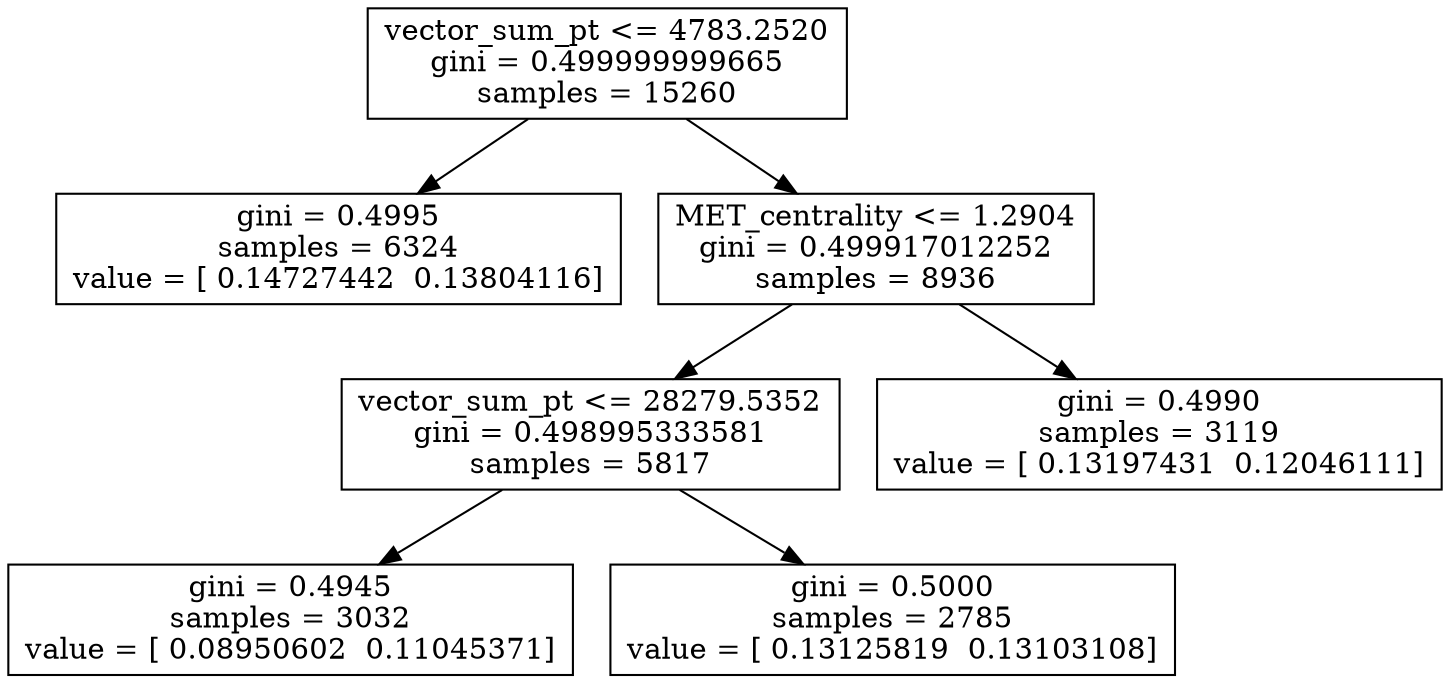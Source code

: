 digraph Tree {
0 [label="vector_sum_pt <= 4783.2520\ngini = 0.499999999665\nsamples = 15260", shape="box"] ;
1 [label="gini = 0.4995\nsamples = 6324\nvalue = [ 0.14727442  0.13804116]", shape="box"] ;
0 -> 1 ;
2 [label="MET_centrality <= 1.2904\ngini = 0.499917012252\nsamples = 8936", shape="box"] ;
0 -> 2 ;
3 [label="vector_sum_pt <= 28279.5352\ngini = 0.498995333581\nsamples = 5817", shape="box"] ;
2 -> 3 ;
4 [label="gini = 0.4945\nsamples = 3032\nvalue = [ 0.08950602  0.11045371]", shape="box"] ;
3 -> 4 ;
5 [label="gini = 0.5000\nsamples = 2785\nvalue = [ 0.13125819  0.13103108]", shape="box"] ;
3 -> 5 ;
6 [label="gini = 0.4990\nsamples = 3119\nvalue = [ 0.13197431  0.12046111]", shape="box"] ;
2 -> 6 ;
}